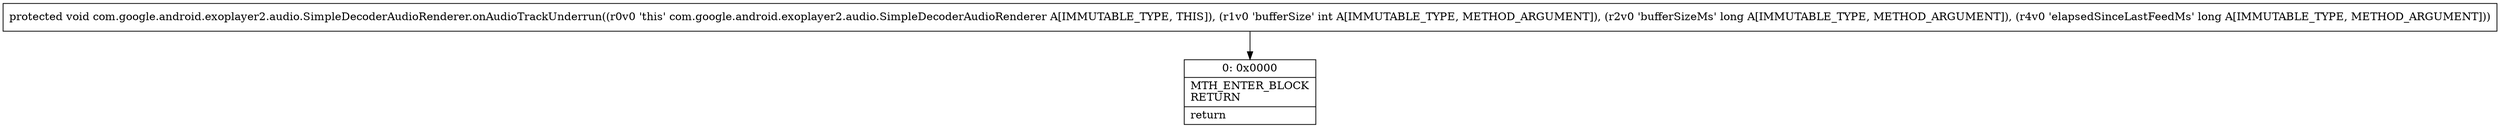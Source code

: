digraph "CFG forcom.google.android.exoplayer2.audio.SimpleDecoderAudioRenderer.onAudioTrackUnderrun(IJJ)V" {
Node_0 [shape=record,label="{0\:\ 0x0000|MTH_ENTER_BLOCK\lRETURN\l|return\l}"];
MethodNode[shape=record,label="{protected void com.google.android.exoplayer2.audio.SimpleDecoderAudioRenderer.onAudioTrackUnderrun((r0v0 'this' com.google.android.exoplayer2.audio.SimpleDecoderAudioRenderer A[IMMUTABLE_TYPE, THIS]), (r1v0 'bufferSize' int A[IMMUTABLE_TYPE, METHOD_ARGUMENT]), (r2v0 'bufferSizeMs' long A[IMMUTABLE_TYPE, METHOD_ARGUMENT]), (r4v0 'elapsedSinceLastFeedMs' long A[IMMUTABLE_TYPE, METHOD_ARGUMENT])) }"];
MethodNode -> Node_0;
}

